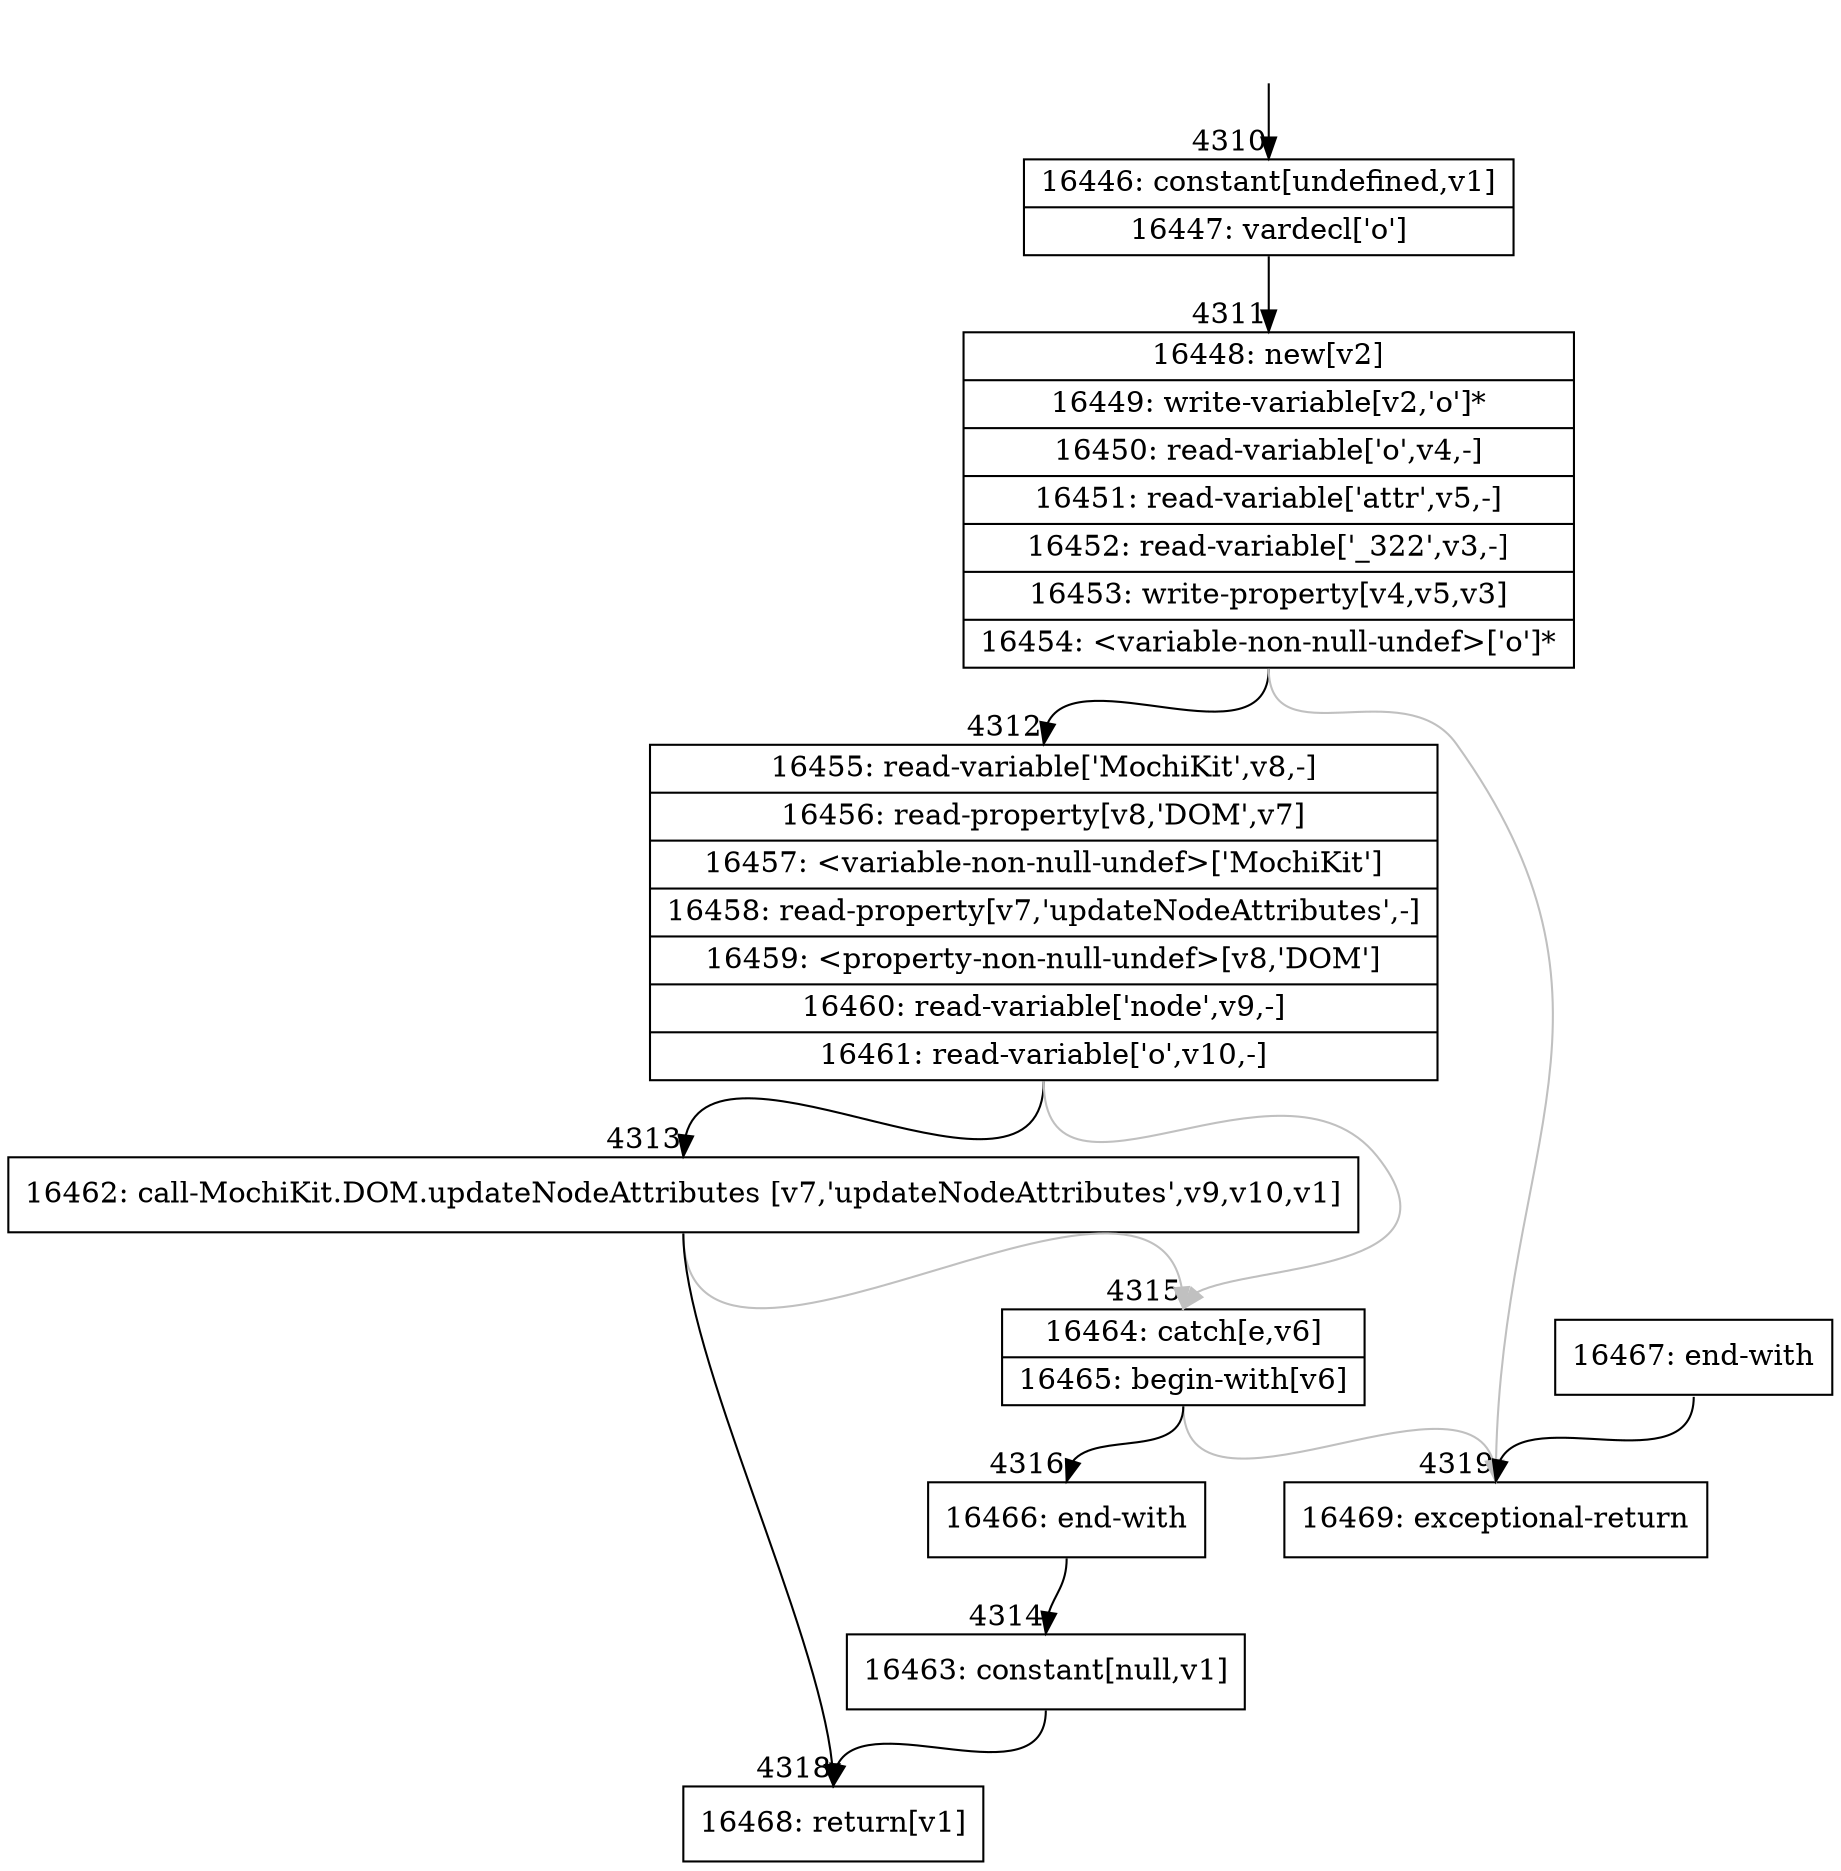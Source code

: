 digraph {
rankdir="TD"
BB_entry323[shape=none,label=""];
BB_entry323 -> BB4310 [tailport=s, headport=n, headlabel="    4310"]
BB4310 [shape=record label="{16446: constant[undefined,v1]|16447: vardecl['o']}" ] 
BB4310 -> BB4311 [tailport=s, headport=n, headlabel="      4311"]
BB4311 [shape=record label="{16448: new[v2]|16449: write-variable[v2,'o']*|16450: read-variable['o',v4,-]|16451: read-variable['attr',v5,-]|16452: read-variable['_322',v3,-]|16453: write-property[v4,v5,v3]|16454: \<variable-non-null-undef\>['o']*}" ] 
BB4311 -> BB4312 [tailport=s, headport=n, headlabel="      4312"]
BB4311 -> BB4319 [tailport=s, headport=n, color=gray, headlabel="      4319"]
BB4312 [shape=record label="{16455: read-variable['MochiKit',v8,-]|16456: read-property[v8,'DOM',v7]|16457: \<variable-non-null-undef\>['MochiKit']|16458: read-property[v7,'updateNodeAttributes',-]|16459: \<property-non-null-undef\>[v8,'DOM']|16460: read-variable['node',v9,-]|16461: read-variable['o',v10,-]}" ] 
BB4312 -> BB4313 [tailport=s, headport=n, headlabel="      4313"]
BB4312 -> BB4315 [tailport=s, headport=n, color=gray, headlabel="      4315"]
BB4313 [shape=record label="{16462: call-MochiKit.DOM.updateNodeAttributes [v7,'updateNodeAttributes',v9,v10,v1]}" ] 
BB4313 -> BB4318 [tailport=s, headport=n, headlabel="      4318"]
BB4313 -> BB4315 [tailport=s, headport=n, color=gray]
BB4314 [shape=record label="{16463: constant[null,v1]}" ] 
BB4314 -> BB4318 [tailport=s, headport=n]
BB4315 [shape=record label="{16464: catch[e,v6]|16465: begin-with[v6]}" ] 
BB4315 -> BB4316 [tailport=s, headport=n, headlabel="      4316"]
BB4315 -> BB4319 [tailport=s, headport=n, color=gray]
BB4316 [shape=record label="{16466: end-with}" ] 
BB4316 -> BB4314 [tailport=s, headport=n, headlabel="      4314"]
BB4317 [shape=record label="{16467: end-with}" ] 
BB4317 -> BB4319 [tailport=s, headport=n]
BB4318 [shape=record label="{16468: return[v1]}" ] 
BB4319 [shape=record label="{16469: exceptional-return}" ] 
//#$~ 2955
}
